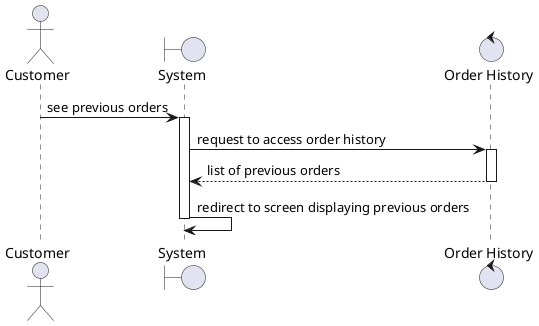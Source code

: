 @startuml history
actor Customer
boundary "System" as system
control "Order History" as history
Customer -> system: see previous orders
activate system
system -> history: request to access order history
activate history
history --> system: list of previous orders
deactivate history
system -> system: redirect to screen displaying previous orders
deactivate system
@enduml